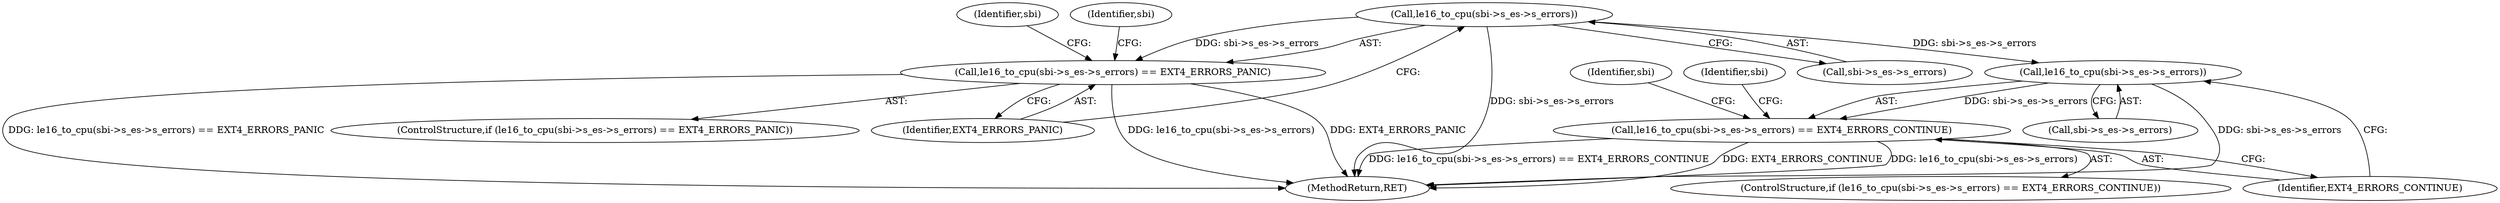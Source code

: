 digraph "0_linux_744692dc059845b2a3022119871846e74d4f6e11_16@pointer" {
"1000435" [label="(Call,le16_to_cpu(sbi->s_es->s_errors))"];
"1000434" [label="(Call,le16_to_cpu(sbi->s_es->s_errors) == EXT4_ERRORS_PANIC)"];
"1000450" [label="(Call,le16_to_cpu(sbi->s_es->s_errors))"];
"1000449" [label="(Call,le16_to_cpu(sbi->s_es->s_errors) == EXT4_ERRORS_CONTINUE)"];
"1000441" [label="(Identifier,EXT4_ERRORS_PANIC)"];
"1000434" [label="(Call,le16_to_cpu(sbi->s_es->s_errors) == EXT4_ERRORS_PANIC)"];
"1000435" [label="(Call,le16_to_cpu(sbi->s_es->s_errors))"];
"1000453" [label="(Identifier,sbi)"];
"1000449" [label="(Call,le16_to_cpu(sbi->s_es->s_errors) == EXT4_ERRORS_CONTINUE)"];
"1000451" [label="(Call,sbi->s_es->s_errors)"];
"1000448" [label="(ControlStructure,if (le16_to_cpu(sbi->s_es->s_errors) == EXT4_ERRORS_CONTINUE))"];
"1000456" [label="(Identifier,EXT4_ERRORS_CONTINUE)"];
"1000450" [label="(Call,le16_to_cpu(sbi->s_es->s_errors))"];
"1000444" [label="(Identifier,sbi)"];
"1000436" [label="(Call,sbi->s_es->s_errors)"];
"1000433" [label="(ControlStructure,if (le16_to_cpu(sbi->s_es->s_errors) == EXT4_ERRORS_PANIC))"];
"1000459" [label="(Identifier,sbi)"];
"1002129" [label="(MethodReturn,RET)"];
"1000465" [label="(Identifier,sbi)"];
"1000435" -> "1000434"  [label="AST: "];
"1000435" -> "1000436"  [label="CFG: "];
"1000436" -> "1000435"  [label="AST: "];
"1000441" -> "1000435"  [label="CFG: "];
"1000435" -> "1002129"  [label="DDG: sbi->s_es->s_errors"];
"1000435" -> "1000434"  [label="DDG: sbi->s_es->s_errors"];
"1000435" -> "1000450"  [label="DDG: sbi->s_es->s_errors"];
"1000434" -> "1000433"  [label="AST: "];
"1000434" -> "1000441"  [label="CFG: "];
"1000441" -> "1000434"  [label="AST: "];
"1000444" -> "1000434"  [label="CFG: "];
"1000453" -> "1000434"  [label="CFG: "];
"1000434" -> "1002129"  [label="DDG: le16_to_cpu(sbi->s_es->s_errors) == EXT4_ERRORS_PANIC"];
"1000434" -> "1002129"  [label="DDG: le16_to_cpu(sbi->s_es->s_errors)"];
"1000434" -> "1002129"  [label="DDG: EXT4_ERRORS_PANIC"];
"1000450" -> "1000449"  [label="AST: "];
"1000450" -> "1000451"  [label="CFG: "];
"1000451" -> "1000450"  [label="AST: "];
"1000456" -> "1000450"  [label="CFG: "];
"1000450" -> "1002129"  [label="DDG: sbi->s_es->s_errors"];
"1000450" -> "1000449"  [label="DDG: sbi->s_es->s_errors"];
"1000449" -> "1000448"  [label="AST: "];
"1000449" -> "1000456"  [label="CFG: "];
"1000456" -> "1000449"  [label="AST: "];
"1000459" -> "1000449"  [label="CFG: "];
"1000465" -> "1000449"  [label="CFG: "];
"1000449" -> "1002129"  [label="DDG: le16_to_cpu(sbi->s_es->s_errors)"];
"1000449" -> "1002129"  [label="DDG: le16_to_cpu(sbi->s_es->s_errors) == EXT4_ERRORS_CONTINUE"];
"1000449" -> "1002129"  [label="DDG: EXT4_ERRORS_CONTINUE"];
}
